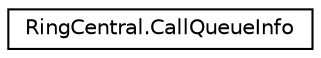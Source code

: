 digraph "Graphical Class Hierarchy"
{
 // LATEX_PDF_SIZE
  edge [fontname="Helvetica",fontsize="10",labelfontname="Helvetica",labelfontsize="10"];
  node [fontname="Helvetica",fontsize="10",shape=record];
  rankdir="LR";
  Node0 [label="RingCentral.CallQueueInfo",height=0.2,width=0.4,color="black", fillcolor="white", style="filled",URL="$classRingCentral_1_1CallQueueInfo.html",tooltip=" "];
}
